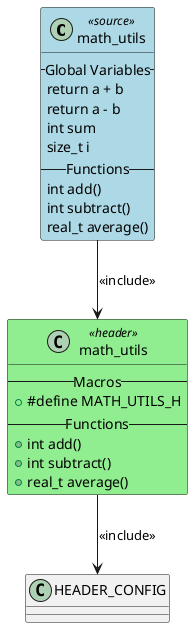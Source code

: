 @startuml math_utils

class "math_utils" as MATH_UTILS <<source>> #LightBlue
{
    -- Global Variables --
    return a + b
    return a - b
    int sum
    size_t i
    -- Functions --
    int add()
    int subtract()
    real_t average()
}

class "math_utils" as HEADER_MATH_UTILS <<header>> #LightGreen
{
    -- Macros --
    + #define MATH_UTILS_H
    -- Functions --
    + int add()
    + int subtract()
    + real_t average()
}

HEADER_MATH_UTILS --> HEADER_CONFIG : <<include>>
MATH_UTILS --> HEADER_MATH_UTILS : <<include>>

@enduml